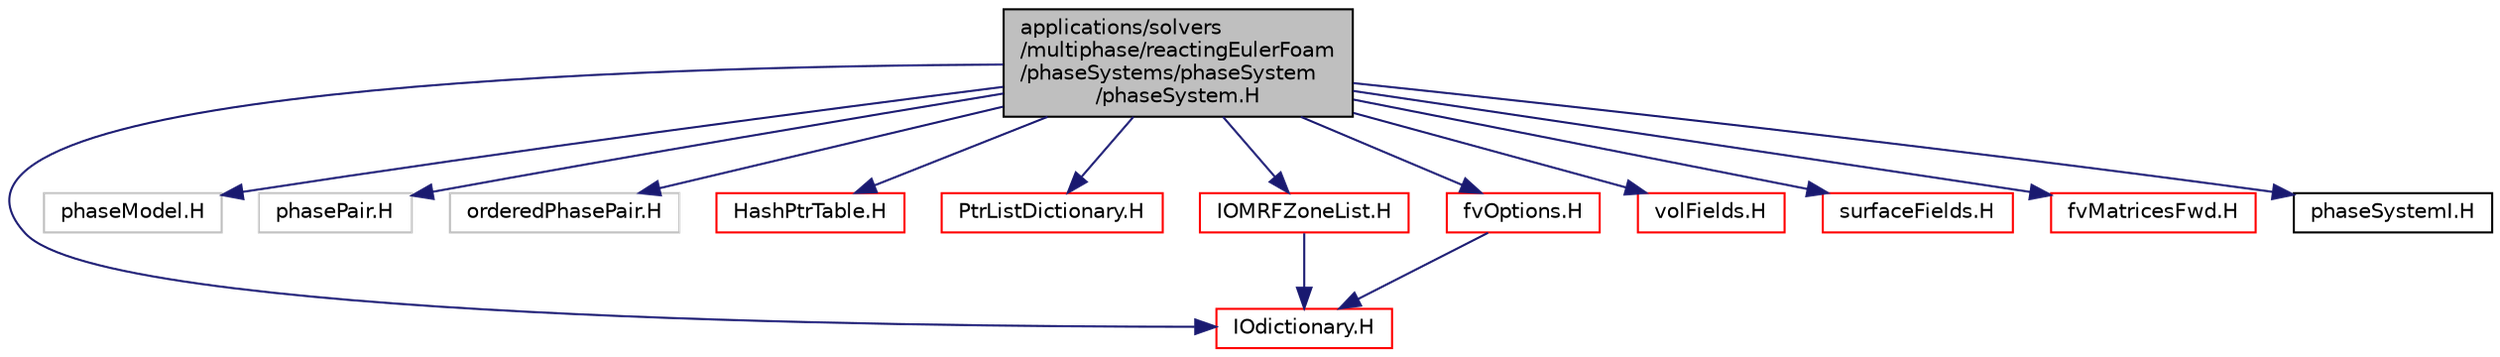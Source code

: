 digraph "applications/solvers/multiphase/reactingEulerFoam/phaseSystems/phaseSystem/phaseSystem.H"
{
  bgcolor="transparent";
  edge [fontname="Helvetica",fontsize="10",labelfontname="Helvetica",labelfontsize="10"];
  node [fontname="Helvetica",fontsize="10",shape=record];
  Node1 [label="applications/solvers\l/multiphase/reactingEulerFoam\l/phaseSystems/phaseSystem\l/phaseSystem.H",height=0.2,width=0.4,color="black", fillcolor="grey75", style="filled", fontcolor="black"];
  Node1 -> Node2 [color="midnightblue",fontsize="10",style="solid",fontname="Helvetica"];
  Node2 [label="IOdictionary.H",height=0.2,width=0.4,color="red",URL="$a07757.html"];
  Node1 -> Node3 [color="midnightblue",fontsize="10",style="solid",fontname="Helvetica"];
  Node3 [label="phaseModel.H",height=0.2,width=0.4,color="grey75"];
  Node1 -> Node4 [color="midnightblue",fontsize="10",style="solid",fontname="Helvetica"];
  Node4 [label="phasePair.H",height=0.2,width=0.4,color="grey75"];
  Node1 -> Node5 [color="midnightblue",fontsize="10",style="solid",fontname="Helvetica"];
  Node5 [label="orderedPhasePair.H",height=0.2,width=0.4,color="grey75"];
  Node1 -> Node6 [color="midnightblue",fontsize="10",style="solid",fontname="Helvetica"];
  Node6 [label="HashPtrTable.H",height=0.2,width=0.4,color="red",URL="$a07570.html"];
  Node1 -> Node7 [color="midnightblue",fontsize="10",style="solid",fontname="Helvetica"];
  Node7 [label="PtrListDictionary.H",height=0.2,width=0.4,color="red",URL="$a07564.html"];
  Node1 -> Node8 [color="midnightblue",fontsize="10",style="solid",fontname="Helvetica"];
  Node8 [label="IOMRFZoneList.H",height=0.2,width=0.4,color="red",URL="$a05092.html"];
  Node8 -> Node2 [color="midnightblue",fontsize="10",style="solid",fontname="Helvetica"];
  Node1 -> Node9 [color="midnightblue",fontsize="10",style="solid",fontname="Helvetica"];
  Node9 [label="fvOptions.H",height=0.2,width=0.4,color="red",URL="$a05061.html"];
  Node9 -> Node2 [color="midnightblue",fontsize="10",style="solid",fontname="Helvetica"];
  Node1 -> Node10 [color="midnightblue",fontsize="10",style="solid",fontname="Helvetica"];
  Node10 [label="volFields.H",height=0.2,width=0.4,color="red",URL="$a05609.html"];
  Node1 -> Node11 [color="midnightblue",fontsize="10",style="solid",fontname="Helvetica"];
  Node11 [label="surfaceFields.H",height=0.2,width=0.4,color="red",URL="$a05604.html",tooltip="Foam::surfaceFields. "];
  Node1 -> Node12 [color="midnightblue",fontsize="10",style="solid",fontname="Helvetica"];
  Node12 [label="fvMatricesFwd.H",height=0.2,width=0.4,color="red",URL="$a05785.html",tooltip="Forward declarations of fvMatrix specializations. "];
  Node1 -> Node13 [color="midnightblue",fontsize="10",style="solid",fontname="Helvetica"];
  Node13 [label="phaseSystemI.H",height=0.2,width=0.4,color="black",URL="$a03696.html"];
}
